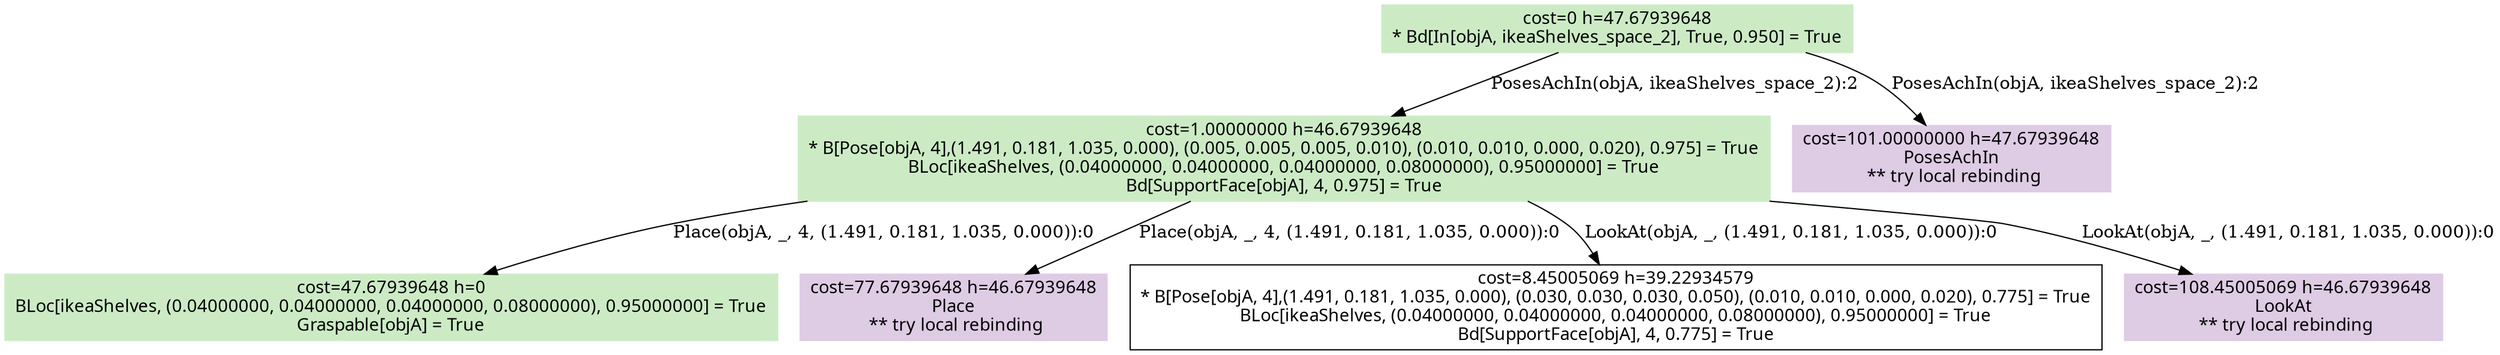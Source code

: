 digraph G {
    ordering=out;
    node [fontname=HelveticaBold];
    "208" [shape=box, style=filled, colorscheme=pastel16, color=2, label="cost=0 h=47.67939648\n* Bd[In[objA, ikeaShelves_space_2], True, 0.950] = True\n"];
    "208" [shape=box, label="cost=0 h=47.67939648\n* Bd[In[objA, ikeaShelves_space_2], True, 0.950] = True\n"];
    "357" [shape=box, label="cost=1.00000000 h=46.67939648\n* B[Pose[objA, 4],(1.491, 0.181, 1.035, 0.000), (0.005, 0.005, 0.005, 0.010), (0.010, 0.010, 0.000, 0.020), 0.975] = True\nBLoc[ikeaShelves, (0.04000000, 0.04000000, 0.04000000, 0.08000000), 0.95000000] = True\nBd[SupportFace[objA], 4, 0.975] = True\n"];
    "208" -> "357"[label="PosesAchIn(objA, ikeaShelves_space_2):2"];
    "208" [shape=box, label="cost=0 h=47.67939648\n* Bd[In[objA, ikeaShelves_space_2], True, 0.950] = True\n"];
    "394" [shape=box, style=filled, colorscheme=pastel16, color=4, label="cost=101.00000000 h=47.67939648\nPosesAchIn\n ** try local rebinding"];
    "208" -> "394"[label="PosesAchIn(objA, ikeaShelves_space_2):2"];
    "357" [shape=box, style=filled, colorscheme=pastel16, color=2, label="cost=1.00000000 h=46.67939648\n* B[Pose[objA, 4],(1.491, 0.181, 1.035, 0.000), (0.005, 0.005, 0.005, 0.010), (0.010, 0.010, 0.000, 0.020), 0.975] = True\nBLoc[ikeaShelves, (0.04000000, 0.04000000, 0.04000000, 0.08000000), 0.95000000] = True\nBd[SupportFace[objA], 4, 0.975] = True\n"];
    "357" [shape=box, label="cost=1.00000000 h=46.67939648\n* B[Pose[objA, 4],(1.491, 0.181, 1.035, 0.000), (0.005, 0.005, 0.005, 0.010), (0.010, 0.010, 0.000, 0.020), 0.975] = True\nBLoc[ikeaShelves, (0.04000000, 0.04000000, 0.04000000, 0.08000000), 0.95000000] = True\nBd[SupportFace[objA], 4, 0.975] = True\n"];
    "395" [shape=box, label="cost=47.67939648 h=0\nBLoc[ikeaShelves, (0.04000000, 0.04000000, 0.04000000, 0.08000000), 0.95000000] = True\nGraspable[objA] = True\n"];
    "357" -> "395"[label="Place(objA, _, 4, (1.491, 0.181, 1.035, 0.000)):0"];
    "357" [shape=box, label="cost=1.00000000 h=46.67939648\n* B[Pose[objA, 4],(1.491, 0.181, 1.035, 0.000), (0.005, 0.005, 0.005, 0.010), (0.010, 0.010, 0.000, 0.020), 0.975] = True\nBLoc[ikeaShelves, (0.04000000, 0.04000000, 0.04000000, 0.08000000), 0.95000000] = True\nBd[SupportFace[objA], 4, 0.975] = True\n"];
    "396" [shape=box, style=filled, colorscheme=pastel16, color=4, label="cost=77.67939648 h=46.67939648\nPlace\n ** try local rebinding"];
    "357" -> "396"[label="Place(objA, _, 4, (1.491, 0.181, 1.035, 0.000)):0"];
    "357" [shape=box, label="cost=1.00000000 h=46.67939648\n* B[Pose[objA, 4],(1.491, 0.181, 1.035, 0.000), (0.005, 0.005, 0.005, 0.010), (0.010, 0.010, 0.000, 0.020), 0.975] = True\nBLoc[ikeaShelves, (0.04000000, 0.04000000, 0.04000000, 0.08000000), 0.95000000] = True\nBd[SupportFace[objA], 4, 0.975] = True\n"];
    "397" [shape=box, label="cost=8.45005069 h=39.22934579\n* B[Pose[objA, 4],(1.491, 0.181, 1.035, 0.000), (0.030, 0.030, 0.030, 0.050), (0.010, 0.010, 0.000, 0.020), 0.775] = True\nBLoc[ikeaShelves, (0.04000000, 0.04000000, 0.04000000, 0.08000000), 0.95000000] = True\nBd[SupportFace[objA], 4, 0.775] = True\n"];
    "357" -> "397"[label="LookAt(objA, _, (1.491, 0.181, 1.035, 0.000)):0"];
    "357" [shape=box, label="cost=1.00000000 h=46.67939648\n* B[Pose[objA, 4],(1.491, 0.181, 1.035, 0.000), (0.005, 0.005, 0.005, 0.010), (0.010, 0.010, 0.000, 0.020), 0.975] = True\nBLoc[ikeaShelves, (0.04000000, 0.04000000, 0.04000000, 0.08000000), 0.95000000] = True\nBd[SupportFace[objA], 4, 0.975] = True\n"];
    "398" [shape=box, style=filled, colorscheme=pastel16, color=4, label="cost=108.45005069 h=46.67939648\nLookAt\n ** try local rebinding"];
    "357" -> "398"[label="LookAt(objA, _, (1.491, 0.181, 1.035, 0.000)):0"];
    "395" [shape=box, style=filled, colorscheme=pastel16, color=2, label="cost=47.67939648 h=0\nBLoc[ikeaShelves, (0.04000000, 0.04000000, 0.04000000, 0.08000000), 0.95000000] = True\nGraspable[objA] = True\n"];
    "208" [shape=box, style=filled, colorscheme=pastel16,color=3];
    "357" [shape=box, style=filled, colorscheme=pastel16,color=3];
    "395" [shape=box, style=filled, colorscheme=pastel16,color=3];
}
